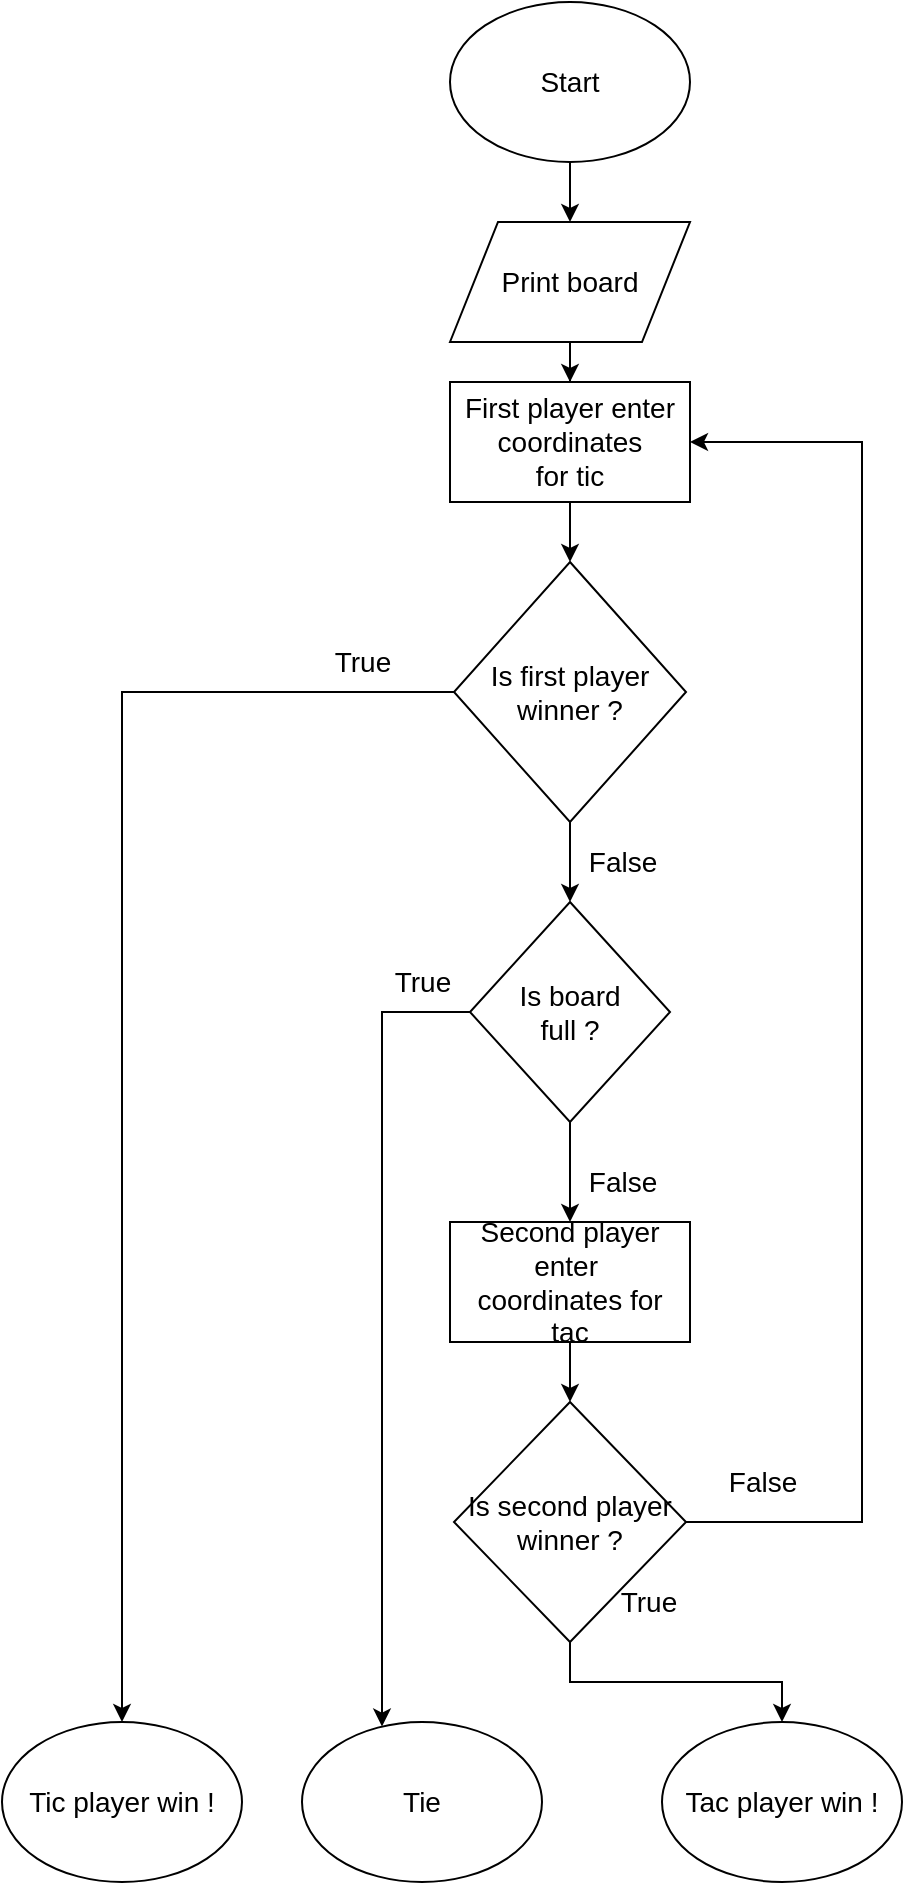 <mxfile version="12.8.6" type="device"><diagram id="C5RBs43oDa-KdzZeNtuy" name="Page-1"><mxGraphModel dx="1422" dy="712" grid="1" gridSize="10" guides="1" tooltips="1" connect="1" arrows="1" fold="1" page="1" pageScale="1" pageWidth="827" pageHeight="1169" math="0" shadow="0"><root><mxCell id="WIyWlLk6GJQsqaUBKTNV-0"/><mxCell id="WIyWlLk6GJQsqaUBKTNV-1" parent="WIyWlLk6GJQsqaUBKTNV-0"/><mxCell id="TZY4dCQwqtT2HsN0fC_n-2" value="" style="edgeStyle=orthogonalEdgeStyle;rounded=0;orthogonalLoop=1;jettySize=auto;html=1;fontSize=14;" parent="WIyWlLk6GJQsqaUBKTNV-1" source="TZY4dCQwqtT2HsN0fC_n-0" target="TZY4dCQwqtT2HsN0fC_n-5" edge="1"><mxGeometry relative="1" as="geometry"><mxPoint x="354" y="200" as="targetPoint"/></mxGeometry></mxCell><mxCell id="TZY4dCQwqtT2HsN0fC_n-0" value="Start" style="ellipse;whiteSpace=wrap;html=1;fontSize=14;" parent="WIyWlLk6GJQsqaUBKTNV-1" vertex="1"><mxGeometry x="294" y="40" width="120" height="80" as="geometry"/></mxCell><mxCell id="TZY4dCQwqtT2HsN0fC_n-7" value="" style="edgeStyle=orthogonalEdgeStyle;rounded=0;orthogonalLoop=1;jettySize=auto;html=1;fontSize=14;" parent="WIyWlLk6GJQsqaUBKTNV-1" source="TZY4dCQwqtT2HsN0fC_n-5" target="TZY4dCQwqtT2HsN0fC_n-8" edge="1"><mxGeometry relative="1" as="geometry"><mxPoint x="354" y="320" as="targetPoint"/></mxGeometry></mxCell><mxCell id="TZY4dCQwqtT2HsN0fC_n-5" value="Print board" style="shape=parallelogram;perimeter=parallelogramPerimeter;whiteSpace=wrap;html=1;fontSize=14;" parent="WIyWlLk6GJQsqaUBKTNV-1" vertex="1"><mxGeometry x="294" y="150" width="120" height="60" as="geometry"/></mxCell><mxCell id="TZY4dCQwqtT2HsN0fC_n-10" value="" style="edgeStyle=orthogonalEdgeStyle;rounded=0;orthogonalLoop=1;jettySize=auto;html=1;fontSize=14;" parent="WIyWlLk6GJQsqaUBKTNV-1" source="TZY4dCQwqtT2HsN0fC_n-8" target="TZY4dCQwqtT2HsN0fC_n-9" edge="1"><mxGeometry relative="1" as="geometry"/></mxCell><mxCell id="TZY4dCQwqtT2HsN0fC_n-8" value="First player enter&lt;br style=&quot;font-size: 14px;&quot;&gt;coordinates&lt;br style=&quot;font-size: 14px;&quot;&gt;for tic" style="rounded=0;whiteSpace=wrap;html=1;fontSize=14;" parent="WIyWlLk6GJQsqaUBKTNV-1" vertex="1"><mxGeometry x="294" y="230" width="120" height="60" as="geometry"/></mxCell><mxCell id="TZY4dCQwqtT2HsN0fC_n-12" value="" style="edgeStyle=orthogonalEdgeStyle;rounded=0;orthogonalLoop=1;jettySize=auto;html=1;entryX=0.5;entryY=0;entryDx=0;entryDy=0;fontSize=14;" parent="WIyWlLk6GJQsqaUBKTNV-1" source="TZY4dCQwqtT2HsN0fC_n-9" target="isKHqKqE0VrCT8RFEpbL-0" edge="1"><mxGeometry relative="1" as="geometry"><mxPoint x="354" y="540" as="targetPoint"/></mxGeometry></mxCell><mxCell id="TZY4dCQwqtT2HsN0fC_n-18" value="" style="edgeStyle=orthogonalEdgeStyle;rounded=0;orthogonalLoop=1;jettySize=auto;html=1;fontSize=14;" parent="WIyWlLk6GJQsqaUBKTNV-1" source="TZY4dCQwqtT2HsN0fC_n-9" target="TZY4dCQwqtT2HsN0fC_n-19" edge="1"><mxGeometry relative="1" as="geometry"><mxPoint x="216" y="445" as="targetPoint"/></mxGeometry></mxCell><mxCell id="TZY4dCQwqtT2HsN0fC_n-9" value="Is first player&lt;br style=&quot;font-size: 14px;&quot;&gt;winner ?" style="rhombus;whiteSpace=wrap;html=1;fontSize=14;" parent="WIyWlLk6GJQsqaUBKTNV-1" vertex="1"><mxGeometry x="296" y="320" width="116" height="130" as="geometry"/></mxCell><mxCell id="TZY4dCQwqtT2HsN0fC_n-15" value="" style="edgeStyle=orthogonalEdgeStyle;rounded=0;orthogonalLoop=1;jettySize=auto;html=1;fontSize=14;" parent="WIyWlLk6GJQsqaUBKTNV-1" source="TZY4dCQwqtT2HsN0fC_n-13" target="TZY4dCQwqtT2HsN0fC_n-16" edge="1"><mxGeometry relative="1" as="geometry"><mxPoint x="354" y="680" as="targetPoint"/></mxGeometry></mxCell><mxCell id="TZY4dCQwqtT2HsN0fC_n-13" value="Second player enter&amp;nbsp;&lt;br style=&quot;font-size: 14px;&quot;&gt;coordinates for&lt;br style=&quot;font-size: 14px;&quot;&gt;tac" style="rounded=0;whiteSpace=wrap;html=1;fontSize=14;" parent="WIyWlLk6GJQsqaUBKTNV-1" vertex="1"><mxGeometry x="294" y="650" width="120" height="60" as="geometry"/></mxCell><mxCell id="TZY4dCQwqtT2HsN0fC_n-25" value="" style="edgeStyle=orthogonalEdgeStyle;rounded=0;orthogonalLoop=1;jettySize=auto;html=1;fontSize=14;" parent="WIyWlLk6GJQsqaUBKTNV-1" source="TZY4dCQwqtT2HsN0fC_n-16" target="TZY4dCQwqtT2HsN0fC_n-26" edge="1"><mxGeometry relative="1" as="geometry"><mxPoint x="354" y="860" as="targetPoint"/></mxGeometry></mxCell><mxCell id="TZY4dCQwqtT2HsN0fC_n-31" value="" style="edgeStyle=orthogonalEdgeStyle;rounded=0;orthogonalLoop=1;jettySize=auto;html=1;entryX=1;entryY=0.5;entryDx=0;entryDy=0;fontSize=14;" parent="WIyWlLk6GJQsqaUBKTNV-1" source="TZY4dCQwqtT2HsN0fC_n-16" target="TZY4dCQwqtT2HsN0fC_n-8" edge="1"><mxGeometry relative="1" as="geometry"><mxPoint x="490" y="310" as="targetPoint"/><Array as="points"><mxPoint x="500" y="800"/><mxPoint x="500" y="260"/></Array></mxGeometry></mxCell><mxCell id="TZY4dCQwqtT2HsN0fC_n-16" value="Is second player&lt;br style=&quot;font-size: 14px;&quot;&gt;winner ?" style="rhombus;whiteSpace=wrap;html=1;fontSize=14;" parent="WIyWlLk6GJQsqaUBKTNV-1" vertex="1"><mxGeometry x="296" y="740" width="116" height="120" as="geometry"/></mxCell><mxCell id="TZY4dCQwqtT2HsN0fC_n-19" value="Tic player win !" style="ellipse;whiteSpace=wrap;html=1;fontSize=14;" parent="WIyWlLk6GJQsqaUBKTNV-1" vertex="1"><mxGeometry x="70" y="900" width="120" height="80" as="geometry"/></mxCell><mxCell id="TZY4dCQwqtT2HsN0fC_n-22" value="True" style="text;html=1;align=center;verticalAlign=middle;resizable=0;points=[];autosize=1;fontSize=14;" parent="WIyWlLk6GJQsqaUBKTNV-1" vertex="1"><mxGeometry x="230" y="360" width="40" height="20" as="geometry"/></mxCell><mxCell id="TZY4dCQwqtT2HsN0fC_n-23" value="False" style="text;html=1;align=center;verticalAlign=middle;resizable=0;points=[];autosize=1;fontSize=14;" parent="WIyWlLk6GJQsqaUBKTNV-1" vertex="1"><mxGeometry x="355" y="460" width="50" height="20" as="geometry"/></mxCell><mxCell id="TZY4dCQwqtT2HsN0fC_n-26" value="Tac player win !" style="ellipse;whiteSpace=wrap;html=1;fontSize=14;" parent="WIyWlLk6GJQsqaUBKTNV-1" vertex="1"><mxGeometry x="400" y="900" width="120" height="80" as="geometry"/></mxCell><mxCell id="TZY4dCQwqtT2HsN0fC_n-27" value="True" style="text;html=1;align=center;verticalAlign=middle;resizable=0;points=[];autosize=1;fontSize=14;" parent="WIyWlLk6GJQsqaUBKTNV-1" vertex="1"><mxGeometry x="373" y="830" width="40" height="20" as="geometry"/></mxCell><mxCell id="TZY4dCQwqtT2HsN0fC_n-33" value="" style="endArrow=classic;html=1;fontSize=14;" parent="WIyWlLk6GJQsqaUBKTNV-1" edge="1"><mxGeometry width="50" height="50" relative="1" as="geometry"><mxPoint x="440" y="630" as="sourcePoint"/><mxPoint x="440" y="630" as="targetPoint"/></mxGeometry></mxCell><mxCell id="TZY4dCQwqtT2HsN0fC_n-35" value="False" style="text;html=1;align=center;verticalAlign=middle;resizable=0;points=[];autosize=1;fontSize=14;" parent="WIyWlLk6GJQsqaUBKTNV-1" vertex="1"><mxGeometry x="425" y="770" width="50" height="20" as="geometry"/></mxCell><mxCell id="isKHqKqE0VrCT8RFEpbL-8" value="" style="edgeStyle=orthogonalEdgeStyle;rounded=0;orthogonalLoop=1;jettySize=auto;html=1;fontSize=14;" parent="WIyWlLk6GJQsqaUBKTNV-1" source="isKHqKqE0VrCT8RFEpbL-0" target="isKHqKqE0VrCT8RFEpbL-6" edge="1"><mxGeometry relative="1" as="geometry"><mxPoint x="224" y="545" as="targetPoint"/><Array as="points"><mxPoint x="260" y="545"/></Array></mxGeometry></mxCell><mxCell id="isKHqKqE0VrCT8RFEpbL-0" value="Is board&lt;br style=&quot;font-size: 14px;&quot;&gt;full ?" style="rhombus;whiteSpace=wrap;html=1;fontSize=14;" parent="WIyWlLk6GJQsqaUBKTNV-1" vertex="1"><mxGeometry x="304" y="490" width="100" height="110" as="geometry"/></mxCell><mxCell id="isKHqKqE0VrCT8RFEpbL-1" value="" style="endArrow=classic;html=1;exitX=0.5;exitY=1;exitDx=0;exitDy=0;entryX=0.5;entryY=0;entryDx=0;entryDy=0;fontSize=14;" parent="WIyWlLk6GJQsqaUBKTNV-1" source="isKHqKqE0VrCT8RFEpbL-0" target="TZY4dCQwqtT2HsN0fC_n-13" edge="1"><mxGeometry width="50" height="50" relative="1" as="geometry"><mxPoint x="540" y="630" as="sourcePoint"/><mxPoint x="590" y="580" as="targetPoint"/></mxGeometry></mxCell><mxCell id="isKHqKqE0VrCT8RFEpbL-5" value="True" style="text;html=1;align=center;verticalAlign=middle;resizable=0;points=[];autosize=1;fontSize=14;" parent="WIyWlLk6GJQsqaUBKTNV-1" vertex="1"><mxGeometry x="260" y="520" width="40" height="20" as="geometry"/></mxCell><mxCell id="isKHqKqE0VrCT8RFEpbL-6" value="Tie" style="ellipse;whiteSpace=wrap;html=1;fontSize=14;" parent="WIyWlLk6GJQsqaUBKTNV-1" vertex="1"><mxGeometry x="220" y="900" width="120" height="80" as="geometry"/></mxCell><mxCell id="isKHqKqE0VrCT8RFEpbL-9" value="False" style="text;html=1;align=center;verticalAlign=middle;resizable=0;points=[];autosize=1;fontSize=14;" parent="WIyWlLk6GJQsqaUBKTNV-1" vertex="1"><mxGeometry x="355" y="620" width="50" height="20" as="geometry"/></mxCell></root></mxGraphModel></diagram></mxfile>